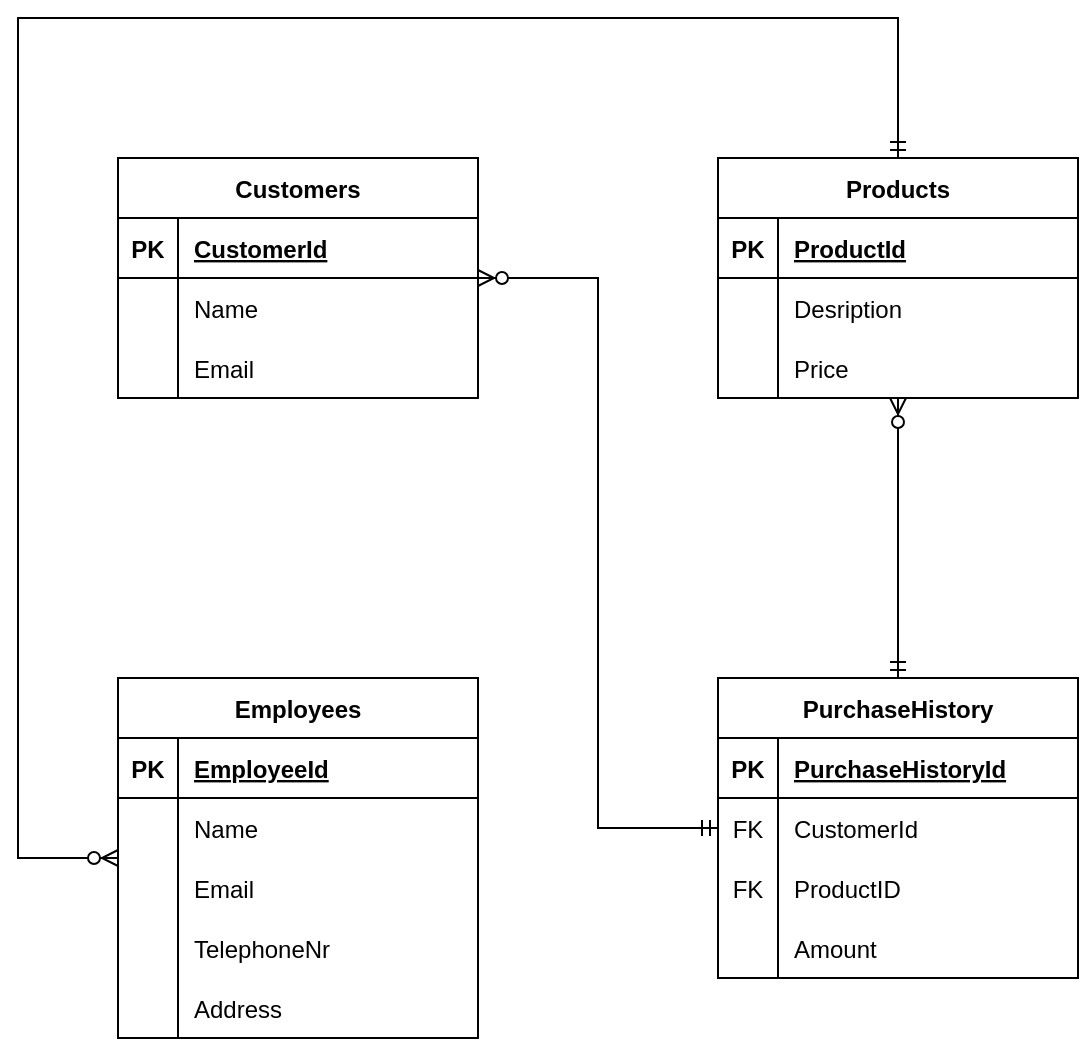 <mxfile version="20.8.18" type="device"><diagram name="Page-1" id="bp4UDqA1GvsjFlF8TsQo"><mxGraphModel dx="1387" dy="796" grid="1" gridSize="10" guides="1" tooltips="1" connect="1" arrows="1" fold="1" page="1" pageScale="1" pageWidth="850" pageHeight="1100" math="0" shadow="0"><root><mxCell id="0"/><mxCell id="1" parent="0"/><mxCell id="9a6F6o-ws2cVRVz3r3b1-1" value="Employees" style="shape=table;startSize=30;container=1;collapsible=1;childLayout=tableLayout;fixedRows=1;rowLines=0;fontStyle=1;align=center;resizeLast=1;" vertex="1" parent="1"><mxGeometry x="130" y="370" width="180" height="180" as="geometry"/></mxCell><mxCell id="9a6F6o-ws2cVRVz3r3b1-2" value="" style="shape=tableRow;horizontal=0;startSize=0;swimlaneHead=0;swimlaneBody=0;fillColor=none;collapsible=0;dropTarget=0;points=[[0,0.5],[1,0.5]];portConstraint=eastwest;top=0;left=0;right=0;bottom=1;" vertex="1" parent="9a6F6o-ws2cVRVz3r3b1-1"><mxGeometry y="30" width="180" height="30" as="geometry"/></mxCell><mxCell id="9a6F6o-ws2cVRVz3r3b1-3" value="PK" style="shape=partialRectangle;connectable=0;fillColor=none;top=0;left=0;bottom=0;right=0;fontStyle=1;overflow=hidden;" vertex="1" parent="9a6F6o-ws2cVRVz3r3b1-2"><mxGeometry width="30" height="30" as="geometry"><mxRectangle width="30" height="30" as="alternateBounds"/></mxGeometry></mxCell><mxCell id="9a6F6o-ws2cVRVz3r3b1-4" value="EmployeeId" style="shape=partialRectangle;connectable=0;fillColor=none;top=0;left=0;bottom=0;right=0;align=left;spacingLeft=6;fontStyle=5;overflow=hidden;" vertex="1" parent="9a6F6o-ws2cVRVz3r3b1-2"><mxGeometry x="30" width="150" height="30" as="geometry"><mxRectangle width="150" height="30" as="alternateBounds"/></mxGeometry></mxCell><mxCell id="9a6F6o-ws2cVRVz3r3b1-5" value="" style="shape=tableRow;horizontal=0;startSize=0;swimlaneHead=0;swimlaneBody=0;fillColor=none;collapsible=0;dropTarget=0;points=[[0,0.5],[1,0.5]];portConstraint=eastwest;top=0;left=0;right=0;bottom=0;" vertex="1" parent="9a6F6o-ws2cVRVz3r3b1-1"><mxGeometry y="60" width="180" height="30" as="geometry"/></mxCell><mxCell id="9a6F6o-ws2cVRVz3r3b1-6" value="" style="shape=partialRectangle;connectable=0;fillColor=none;top=0;left=0;bottom=0;right=0;editable=1;overflow=hidden;" vertex="1" parent="9a6F6o-ws2cVRVz3r3b1-5"><mxGeometry width="30" height="30" as="geometry"><mxRectangle width="30" height="30" as="alternateBounds"/></mxGeometry></mxCell><mxCell id="9a6F6o-ws2cVRVz3r3b1-7" value="Name" style="shape=partialRectangle;connectable=0;fillColor=none;top=0;left=0;bottom=0;right=0;align=left;spacingLeft=6;overflow=hidden;" vertex="1" parent="9a6F6o-ws2cVRVz3r3b1-5"><mxGeometry x="30" width="150" height="30" as="geometry"><mxRectangle width="150" height="30" as="alternateBounds"/></mxGeometry></mxCell><mxCell id="9a6F6o-ws2cVRVz3r3b1-8" value="" style="shape=tableRow;horizontal=0;startSize=0;swimlaneHead=0;swimlaneBody=0;fillColor=none;collapsible=0;dropTarget=0;points=[[0,0.5],[1,0.5]];portConstraint=eastwest;top=0;left=0;right=0;bottom=0;" vertex="1" parent="9a6F6o-ws2cVRVz3r3b1-1"><mxGeometry y="90" width="180" height="30" as="geometry"/></mxCell><mxCell id="9a6F6o-ws2cVRVz3r3b1-9" value="" style="shape=partialRectangle;connectable=0;fillColor=none;top=0;left=0;bottom=0;right=0;editable=1;overflow=hidden;" vertex="1" parent="9a6F6o-ws2cVRVz3r3b1-8"><mxGeometry width="30" height="30" as="geometry"><mxRectangle width="30" height="30" as="alternateBounds"/></mxGeometry></mxCell><mxCell id="9a6F6o-ws2cVRVz3r3b1-10" value="Email" style="shape=partialRectangle;connectable=0;fillColor=none;top=0;left=0;bottom=0;right=0;align=left;spacingLeft=6;overflow=hidden;" vertex="1" parent="9a6F6o-ws2cVRVz3r3b1-8"><mxGeometry x="30" width="150" height="30" as="geometry"><mxRectangle width="150" height="30" as="alternateBounds"/></mxGeometry></mxCell><mxCell id="9a6F6o-ws2cVRVz3r3b1-11" value="" style="shape=tableRow;horizontal=0;startSize=0;swimlaneHead=0;swimlaneBody=0;fillColor=none;collapsible=0;dropTarget=0;points=[[0,0.5],[1,0.5]];portConstraint=eastwest;top=0;left=0;right=0;bottom=0;" vertex="1" parent="9a6F6o-ws2cVRVz3r3b1-1"><mxGeometry y="120" width="180" height="30" as="geometry"/></mxCell><mxCell id="9a6F6o-ws2cVRVz3r3b1-12" value="" style="shape=partialRectangle;connectable=0;fillColor=none;top=0;left=0;bottom=0;right=0;editable=1;overflow=hidden;" vertex="1" parent="9a6F6o-ws2cVRVz3r3b1-11"><mxGeometry width="30" height="30" as="geometry"><mxRectangle width="30" height="30" as="alternateBounds"/></mxGeometry></mxCell><mxCell id="9a6F6o-ws2cVRVz3r3b1-13" value="TelephoneNr" style="shape=partialRectangle;connectable=0;fillColor=none;top=0;left=0;bottom=0;right=0;align=left;spacingLeft=6;overflow=hidden;" vertex="1" parent="9a6F6o-ws2cVRVz3r3b1-11"><mxGeometry x="30" width="150" height="30" as="geometry"><mxRectangle width="150" height="30" as="alternateBounds"/></mxGeometry></mxCell><mxCell id="9a6F6o-ws2cVRVz3r3b1-72" style="shape=tableRow;horizontal=0;startSize=0;swimlaneHead=0;swimlaneBody=0;fillColor=none;collapsible=0;dropTarget=0;points=[[0,0.5],[1,0.5]];portConstraint=eastwest;top=0;left=0;right=0;bottom=0;" vertex="1" parent="9a6F6o-ws2cVRVz3r3b1-1"><mxGeometry y="150" width="180" height="30" as="geometry"/></mxCell><mxCell id="9a6F6o-ws2cVRVz3r3b1-73" style="shape=partialRectangle;connectable=0;fillColor=none;top=0;left=0;bottom=0;right=0;editable=1;overflow=hidden;" vertex="1" parent="9a6F6o-ws2cVRVz3r3b1-72"><mxGeometry width="30" height="30" as="geometry"><mxRectangle width="30" height="30" as="alternateBounds"/></mxGeometry></mxCell><mxCell id="9a6F6o-ws2cVRVz3r3b1-74" value="Address" style="shape=partialRectangle;connectable=0;fillColor=none;top=0;left=0;bottom=0;right=0;align=left;spacingLeft=6;overflow=hidden;" vertex="1" parent="9a6F6o-ws2cVRVz3r3b1-72"><mxGeometry x="30" width="150" height="30" as="geometry"><mxRectangle width="150" height="30" as="alternateBounds"/></mxGeometry></mxCell><mxCell id="9a6F6o-ws2cVRVz3r3b1-14" value="Customers" style="shape=table;startSize=30;container=1;collapsible=1;childLayout=tableLayout;fixedRows=1;rowLines=0;fontStyle=1;align=center;resizeLast=1;" vertex="1" parent="1"><mxGeometry x="130" y="110" width="180" height="120" as="geometry"/></mxCell><mxCell id="9a6F6o-ws2cVRVz3r3b1-15" value="" style="shape=tableRow;horizontal=0;startSize=0;swimlaneHead=0;swimlaneBody=0;fillColor=none;collapsible=0;dropTarget=0;points=[[0,0.5],[1,0.5]];portConstraint=eastwest;top=0;left=0;right=0;bottom=1;" vertex="1" parent="9a6F6o-ws2cVRVz3r3b1-14"><mxGeometry y="30" width="180" height="30" as="geometry"/></mxCell><mxCell id="9a6F6o-ws2cVRVz3r3b1-16" value="PK" style="shape=partialRectangle;connectable=0;fillColor=none;top=0;left=0;bottom=0;right=0;fontStyle=1;overflow=hidden;" vertex="1" parent="9a6F6o-ws2cVRVz3r3b1-15"><mxGeometry width="30" height="30" as="geometry"><mxRectangle width="30" height="30" as="alternateBounds"/></mxGeometry></mxCell><mxCell id="9a6F6o-ws2cVRVz3r3b1-17" value="CustomerId" style="shape=partialRectangle;connectable=0;fillColor=none;top=0;left=0;bottom=0;right=0;align=left;spacingLeft=6;fontStyle=5;overflow=hidden;" vertex="1" parent="9a6F6o-ws2cVRVz3r3b1-15"><mxGeometry x="30" width="150" height="30" as="geometry"><mxRectangle width="150" height="30" as="alternateBounds"/></mxGeometry></mxCell><mxCell id="9a6F6o-ws2cVRVz3r3b1-18" value="" style="shape=tableRow;horizontal=0;startSize=0;swimlaneHead=0;swimlaneBody=0;fillColor=none;collapsible=0;dropTarget=0;points=[[0,0.5],[1,0.5]];portConstraint=eastwest;top=0;left=0;right=0;bottom=0;" vertex="1" parent="9a6F6o-ws2cVRVz3r3b1-14"><mxGeometry y="60" width="180" height="30" as="geometry"/></mxCell><mxCell id="9a6F6o-ws2cVRVz3r3b1-19" value="" style="shape=partialRectangle;connectable=0;fillColor=none;top=0;left=0;bottom=0;right=0;editable=1;overflow=hidden;" vertex="1" parent="9a6F6o-ws2cVRVz3r3b1-18"><mxGeometry width="30" height="30" as="geometry"><mxRectangle width="30" height="30" as="alternateBounds"/></mxGeometry></mxCell><mxCell id="9a6F6o-ws2cVRVz3r3b1-20" value="Name" style="shape=partialRectangle;connectable=0;fillColor=none;top=0;left=0;bottom=0;right=0;align=left;spacingLeft=6;overflow=hidden;" vertex="1" parent="9a6F6o-ws2cVRVz3r3b1-18"><mxGeometry x="30" width="150" height="30" as="geometry"><mxRectangle width="150" height="30" as="alternateBounds"/></mxGeometry></mxCell><mxCell id="9a6F6o-ws2cVRVz3r3b1-21" value="" style="shape=tableRow;horizontal=0;startSize=0;swimlaneHead=0;swimlaneBody=0;fillColor=none;collapsible=0;dropTarget=0;points=[[0,0.5],[1,0.5]];portConstraint=eastwest;top=0;left=0;right=0;bottom=0;" vertex="1" parent="9a6F6o-ws2cVRVz3r3b1-14"><mxGeometry y="90" width="180" height="30" as="geometry"/></mxCell><mxCell id="9a6F6o-ws2cVRVz3r3b1-22" value="" style="shape=partialRectangle;connectable=0;fillColor=none;top=0;left=0;bottom=0;right=0;editable=1;overflow=hidden;" vertex="1" parent="9a6F6o-ws2cVRVz3r3b1-21"><mxGeometry width="30" height="30" as="geometry"><mxRectangle width="30" height="30" as="alternateBounds"/></mxGeometry></mxCell><mxCell id="9a6F6o-ws2cVRVz3r3b1-23" value="Email" style="shape=partialRectangle;connectable=0;fillColor=none;top=0;left=0;bottom=0;right=0;align=left;spacingLeft=6;overflow=hidden;" vertex="1" parent="9a6F6o-ws2cVRVz3r3b1-21"><mxGeometry x="30" width="150" height="30" as="geometry"><mxRectangle width="150" height="30" as="alternateBounds"/></mxGeometry></mxCell><mxCell id="9a6F6o-ws2cVRVz3r3b1-27" value="PurchaseHistory" style="shape=table;startSize=30;container=1;collapsible=1;childLayout=tableLayout;fixedRows=1;rowLines=0;fontStyle=1;align=center;resizeLast=1;" vertex="1" parent="1"><mxGeometry x="430" y="370" width="180" height="150" as="geometry"/></mxCell><mxCell id="9a6F6o-ws2cVRVz3r3b1-28" value="" style="shape=tableRow;horizontal=0;startSize=0;swimlaneHead=0;swimlaneBody=0;fillColor=none;collapsible=0;dropTarget=0;points=[[0,0.5],[1,0.5]];portConstraint=eastwest;top=0;left=0;right=0;bottom=1;" vertex="1" parent="9a6F6o-ws2cVRVz3r3b1-27"><mxGeometry y="30" width="180" height="30" as="geometry"/></mxCell><mxCell id="9a6F6o-ws2cVRVz3r3b1-29" value="PK" style="shape=partialRectangle;connectable=0;fillColor=none;top=0;left=0;bottom=0;right=0;fontStyle=1;overflow=hidden;" vertex="1" parent="9a6F6o-ws2cVRVz3r3b1-28"><mxGeometry width="30" height="30" as="geometry"><mxRectangle width="30" height="30" as="alternateBounds"/></mxGeometry></mxCell><mxCell id="9a6F6o-ws2cVRVz3r3b1-30" value="PurchaseHistoryId" style="shape=partialRectangle;connectable=0;fillColor=none;top=0;left=0;bottom=0;right=0;align=left;spacingLeft=6;fontStyle=5;overflow=hidden;" vertex="1" parent="9a6F6o-ws2cVRVz3r3b1-28"><mxGeometry x="30" width="150" height="30" as="geometry"><mxRectangle width="150" height="30" as="alternateBounds"/></mxGeometry></mxCell><mxCell id="9a6F6o-ws2cVRVz3r3b1-31" value="" style="shape=tableRow;horizontal=0;startSize=0;swimlaneHead=0;swimlaneBody=0;fillColor=none;collapsible=0;dropTarget=0;points=[[0,0.5],[1,0.5]];portConstraint=eastwest;top=0;left=0;right=0;bottom=0;" vertex="1" parent="9a6F6o-ws2cVRVz3r3b1-27"><mxGeometry y="60" width="180" height="30" as="geometry"/></mxCell><mxCell id="9a6F6o-ws2cVRVz3r3b1-32" value="FK" style="shape=partialRectangle;connectable=0;fillColor=none;top=0;left=0;bottom=0;right=0;editable=1;overflow=hidden;" vertex="1" parent="9a6F6o-ws2cVRVz3r3b1-31"><mxGeometry width="30" height="30" as="geometry"><mxRectangle width="30" height="30" as="alternateBounds"/></mxGeometry></mxCell><mxCell id="9a6F6o-ws2cVRVz3r3b1-33" value="CustomerId" style="shape=partialRectangle;connectable=0;fillColor=none;top=0;left=0;bottom=0;right=0;align=left;spacingLeft=6;overflow=hidden;" vertex="1" parent="9a6F6o-ws2cVRVz3r3b1-31"><mxGeometry x="30" width="150" height="30" as="geometry"><mxRectangle width="150" height="30" as="alternateBounds"/></mxGeometry></mxCell><mxCell id="9a6F6o-ws2cVRVz3r3b1-34" value="" style="shape=tableRow;horizontal=0;startSize=0;swimlaneHead=0;swimlaneBody=0;fillColor=none;collapsible=0;dropTarget=0;points=[[0,0.5],[1,0.5]];portConstraint=eastwest;top=0;left=0;right=0;bottom=0;" vertex="1" parent="9a6F6o-ws2cVRVz3r3b1-27"><mxGeometry y="90" width="180" height="30" as="geometry"/></mxCell><mxCell id="9a6F6o-ws2cVRVz3r3b1-35" value="FK" style="shape=partialRectangle;connectable=0;fillColor=none;top=0;left=0;bottom=0;right=0;editable=1;overflow=hidden;" vertex="1" parent="9a6F6o-ws2cVRVz3r3b1-34"><mxGeometry width="30" height="30" as="geometry"><mxRectangle width="30" height="30" as="alternateBounds"/></mxGeometry></mxCell><mxCell id="9a6F6o-ws2cVRVz3r3b1-36" value="ProductID" style="shape=partialRectangle;connectable=0;fillColor=none;top=0;left=0;bottom=0;right=0;align=left;spacingLeft=6;overflow=hidden;" vertex="1" parent="9a6F6o-ws2cVRVz3r3b1-34"><mxGeometry x="30" width="150" height="30" as="geometry"><mxRectangle width="150" height="30" as="alternateBounds"/></mxGeometry></mxCell><mxCell id="9a6F6o-ws2cVRVz3r3b1-37" value="" style="shape=tableRow;horizontal=0;startSize=0;swimlaneHead=0;swimlaneBody=0;fillColor=none;collapsible=0;dropTarget=0;points=[[0,0.5],[1,0.5]];portConstraint=eastwest;top=0;left=0;right=0;bottom=0;" vertex="1" parent="9a6F6o-ws2cVRVz3r3b1-27"><mxGeometry y="120" width="180" height="30" as="geometry"/></mxCell><mxCell id="9a6F6o-ws2cVRVz3r3b1-38" value="" style="shape=partialRectangle;connectable=0;fillColor=none;top=0;left=0;bottom=0;right=0;editable=1;overflow=hidden;" vertex="1" parent="9a6F6o-ws2cVRVz3r3b1-37"><mxGeometry width="30" height="30" as="geometry"><mxRectangle width="30" height="30" as="alternateBounds"/></mxGeometry></mxCell><mxCell id="9a6F6o-ws2cVRVz3r3b1-39" value="Amount" style="shape=partialRectangle;connectable=0;fillColor=none;top=0;left=0;bottom=0;right=0;align=left;spacingLeft=6;overflow=hidden;" vertex="1" parent="9a6F6o-ws2cVRVz3r3b1-37"><mxGeometry x="30" width="150" height="30" as="geometry"><mxRectangle width="150" height="30" as="alternateBounds"/></mxGeometry></mxCell><mxCell id="9a6F6o-ws2cVRVz3r3b1-40" value="Products" style="shape=table;startSize=30;container=1;collapsible=1;childLayout=tableLayout;fixedRows=1;rowLines=0;fontStyle=1;align=center;resizeLast=1;" vertex="1" parent="1"><mxGeometry x="430" y="110" width="180" height="120" as="geometry"/></mxCell><mxCell id="9a6F6o-ws2cVRVz3r3b1-41" value="" style="shape=tableRow;horizontal=0;startSize=0;swimlaneHead=0;swimlaneBody=0;fillColor=none;collapsible=0;dropTarget=0;points=[[0,0.5],[1,0.5]];portConstraint=eastwest;top=0;left=0;right=0;bottom=1;" vertex="1" parent="9a6F6o-ws2cVRVz3r3b1-40"><mxGeometry y="30" width="180" height="30" as="geometry"/></mxCell><mxCell id="9a6F6o-ws2cVRVz3r3b1-42" value="PK" style="shape=partialRectangle;connectable=0;fillColor=none;top=0;left=0;bottom=0;right=0;fontStyle=1;overflow=hidden;" vertex="1" parent="9a6F6o-ws2cVRVz3r3b1-41"><mxGeometry width="30" height="30" as="geometry"><mxRectangle width="30" height="30" as="alternateBounds"/></mxGeometry></mxCell><mxCell id="9a6F6o-ws2cVRVz3r3b1-43" value="ProductId" style="shape=partialRectangle;connectable=0;fillColor=none;top=0;left=0;bottom=0;right=0;align=left;spacingLeft=6;fontStyle=5;overflow=hidden;" vertex="1" parent="9a6F6o-ws2cVRVz3r3b1-41"><mxGeometry x="30" width="150" height="30" as="geometry"><mxRectangle width="150" height="30" as="alternateBounds"/></mxGeometry></mxCell><mxCell id="9a6F6o-ws2cVRVz3r3b1-44" value="" style="shape=tableRow;horizontal=0;startSize=0;swimlaneHead=0;swimlaneBody=0;fillColor=none;collapsible=0;dropTarget=0;points=[[0,0.5],[1,0.5]];portConstraint=eastwest;top=0;left=0;right=0;bottom=0;" vertex="1" parent="9a6F6o-ws2cVRVz3r3b1-40"><mxGeometry y="60" width="180" height="30" as="geometry"/></mxCell><mxCell id="9a6F6o-ws2cVRVz3r3b1-45" value="" style="shape=partialRectangle;connectable=0;fillColor=none;top=0;left=0;bottom=0;right=0;editable=1;overflow=hidden;" vertex="1" parent="9a6F6o-ws2cVRVz3r3b1-44"><mxGeometry width="30" height="30" as="geometry"><mxRectangle width="30" height="30" as="alternateBounds"/></mxGeometry></mxCell><mxCell id="9a6F6o-ws2cVRVz3r3b1-46" value="Desription" style="shape=partialRectangle;connectable=0;fillColor=none;top=0;left=0;bottom=0;right=0;align=left;spacingLeft=6;overflow=hidden;" vertex="1" parent="9a6F6o-ws2cVRVz3r3b1-44"><mxGeometry x="30" width="150" height="30" as="geometry"><mxRectangle width="150" height="30" as="alternateBounds"/></mxGeometry></mxCell><mxCell id="9a6F6o-ws2cVRVz3r3b1-47" value="" style="shape=tableRow;horizontal=0;startSize=0;swimlaneHead=0;swimlaneBody=0;fillColor=none;collapsible=0;dropTarget=0;points=[[0,0.5],[1,0.5]];portConstraint=eastwest;top=0;left=0;right=0;bottom=0;" vertex="1" parent="9a6F6o-ws2cVRVz3r3b1-40"><mxGeometry y="90" width="180" height="30" as="geometry"/></mxCell><mxCell id="9a6F6o-ws2cVRVz3r3b1-48" value="" style="shape=partialRectangle;connectable=0;fillColor=none;top=0;left=0;bottom=0;right=0;editable=1;overflow=hidden;" vertex="1" parent="9a6F6o-ws2cVRVz3r3b1-47"><mxGeometry width="30" height="30" as="geometry"><mxRectangle width="30" height="30" as="alternateBounds"/></mxGeometry></mxCell><mxCell id="9a6F6o-ws2cVRVz3r3b1-49" value="Price" style="shape=partialRectangle;connectable=0;fillColor=none;top=0;left=0;bottom=0;right=0;align=left;spacingLeft=6;overflow=hidden;" vertex="1" parent="9a6F6o-ws2cVRVz3r3b1-47"><mxGeometry x="30" width="150" height="30" as="geometry"><mxRectangle width="150" height="30" as="alternateBounds"/></mxGeometry></mxCell><mxCell id="9a6F6o-ws2cVRVz3r3b1-76" value="" style="edgeStyle=orthogonalEdgeStyle;fontSize=12;html=1;endArrow=ERzeroToMany;endFill=1;rounded=0;startArrow=ERmandOne;startFill=0;" edge="1" parent="1" source="9a6F6o-ws2cVRVz3r3b1-27" target="9a6F6o-ws2cVRVz3r3b1-14"><mxGeometry width="100" height="100" relative="1" as="geometry"><mxPoint x="-30" y="360" as="sourcePoint"/><mxPoint x="70" y="260" as="targetPoint"/><Array as="points"><mxPoint x="370" y="445"/><mxPoint x="370" y="170"/></Array></mxGeometry></mxCell><mxCell id="9a6F6o-ws2cVRVz3r3b1-79" value="" style="edgeStyle=orthogonalEdgeStyle;fontSize=12;html=1;endArrow=ERzeroToMany;endFill=1;rounded=0;startArrow=ERmandOne;startFill=0;" edge="1" parent="1" source="9a6F6o-ws2cVRVz3r3b1-27" target="9a6F6o-ws2cVRVz3r3b1-40"><mxGeometry width="100" height="100" relative="1" as="geometry"><mxPoint x="440" y="455" as="sourcePoint"/><mxPoint x="320" y="180" as="targetPoint"/><Array as="points"><mxPoint x="520" y="310"/><mxPoint x="520" y="310"/></Array></mxGeometry></mxCell><mxCell id="9a6F6o-ws2cVRVz3r3b1-80" value="" style="edgeStyle=orthogonalEdgeStyle;fontSize=12;html=1;endArrow=ERzeroToMany;endFill=1;rounded=0;startArrow=ERmandOne;startFill=0;" edge="1" parent="1" source="9a6F6o-ws2cVRVz3r3b1-40" target="9a6F6o-ws2cVRVz3r3b1-1"><mxGeometry width="100" height="100" relative="1" as="geometry"><mxPoint x="370" y="490" as="sourcePoint"/><mxPoint x="330" y="190" as="targetPoint"/><Array as="points"><mxPoint x="520" y="40"/><mxPoint x="80" y="40"/><mxPoint x="80" y="460"/></Array></mxGeometry></mxCell></root></mxGraphModel></diagram></mxfile>